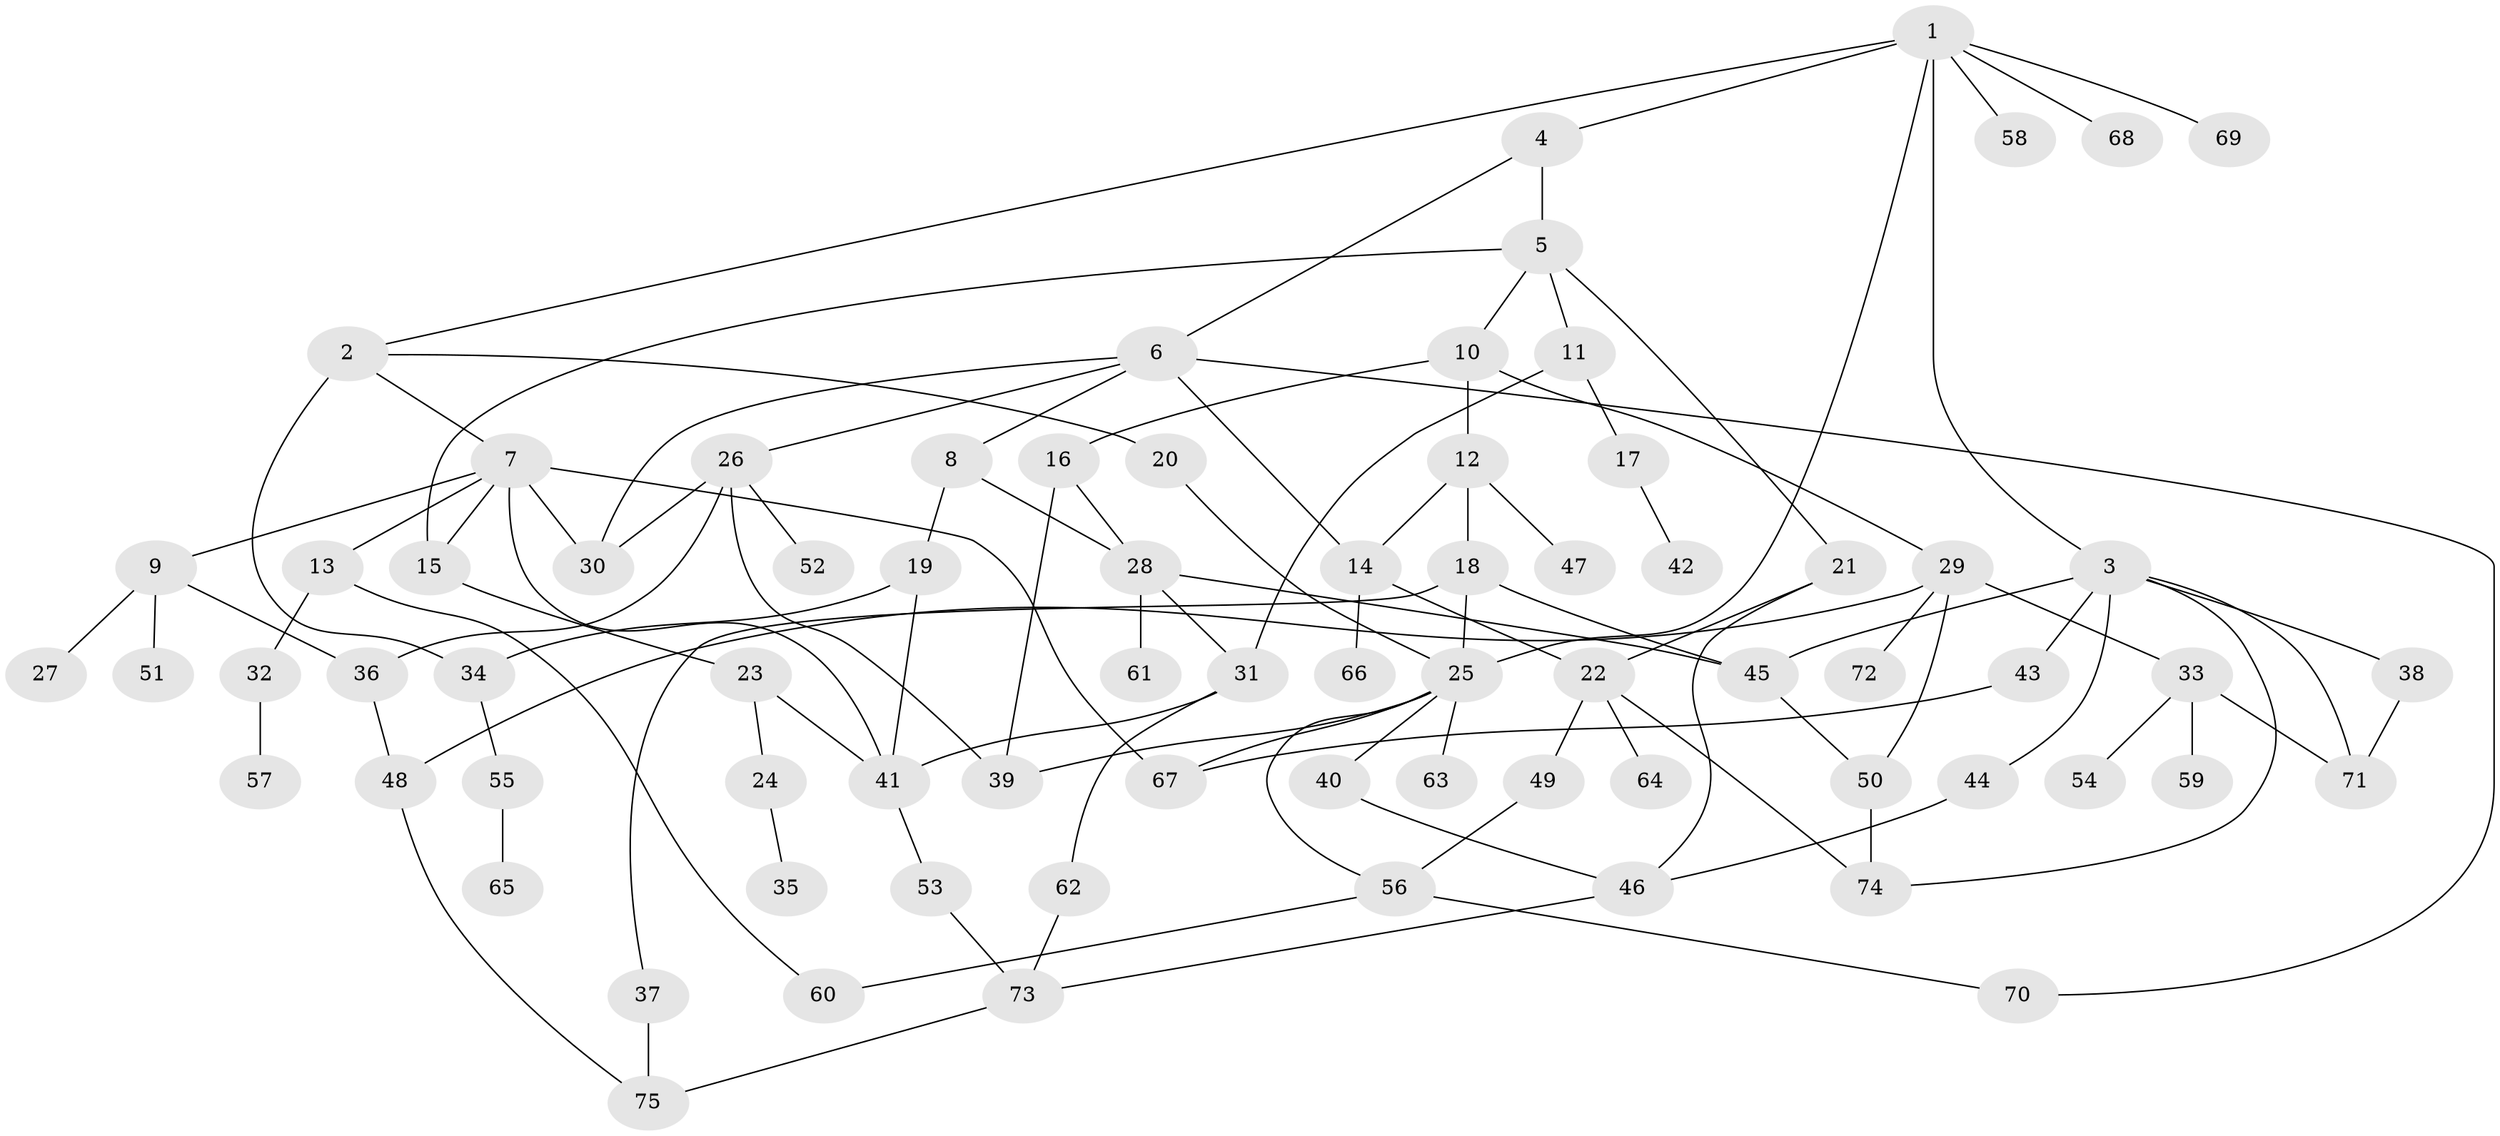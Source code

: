 // Generated by graph-tools (version 1.1) at 2025/49/03/09/25 03:49:17]
// undirected, 75 vertices, 109 edges
graph export_dot {
graph [start="1"]
  node [color=gray90,style=filled];
  1;
  2;
  3;
  4;
  5;
  6;
  7;
  8;
  9;
  10;
  11;
  12;
  13;
  14;
  15;
  16;
  17;
  18;
  19;
  20;
  21;
  22;
  23;
  24;
  25;
  26;
  27;
  28;
  29;
  30;
  31;
  32;
  33;
  34;
  35;
  36;
  37;
  38;
  39;
  40;
  41;
  42;
  43;
  44;
  45;
  46;
  47;
  48;
  49;
  50;
  51;
  52;
  53;
  54;
  55;
  56;
  57;
  58;
  59;
  60;
  61;
  62;
  63;
  64;
  65;
  66;
  67;
  68;
  69;
  70;
  71;
  72;
  73;
  74;
  75;
  1 -- 2;
  1 -- 3;
  1 -- 4;
  1 -- 58;
  1 -- 68;
  1 -- 69;
  1 -- 25;
  2 -- 7;
  2 -- 20;
  2 -- 34;
  3 -- 38;
  3 -- 43;
  3 -- 44;
  3 -- 74;
  3 -- 71;
  3 -- 45;
  4 -- 5;
  4 -- 6;
  5 -- 10;
  5 -- 11;
  5 -- 15;
  5 -- 21;
  6 -- 8;
  6 -- 26;
  6 -- 70;
  6 -- 14;
  6 -- 30;
  7 -- 9;
  7 -- 13;
  7 -- 30;
  7 -- 41;
  7 -- 67;
  7 -- 15;
  8 -- 19;
  8 -- 28;
  9 -- 27;
  9 -- 36;
  9 -- 51;
  10 -- 12;
  10 -- 16;
  10 -- 29;
  11 -- 17;
  11 -- 31;
  12 -- 14;
  12 -- 18;
  12 -- 47;
  13 -- 32;
  13 -- 60;
  14 -- 66;
  14 -- 22;
  15 -- 23;
  16 -- 28;
  16 -- 39;
  17 -- 42;
  18 -- 37;
  18 -- 45;
  18 -- 25;
  19 -- 34;
  19 -- 41;
  20 -- 25;
  21 -- 22;
  21 -- 46;
  22 -- 49;
  22 -- 64;
  22 -- 74;
  23 -- 24;
  23 -- 41;
  24 -- 35;
  25 -- 39;
  25 -- 40;
  25 -- 56;
  25 -- 63;
  25 -- 67;
  26 -- 52;
  26 -- 39;
  26 -- 36;
  26 -- 30;
  28 -- 61;
  28 -- 45;
  28 -- 31;
  29 -- 33;
  29 -- 48;
  29 -- 72;
  29 -- 50;
  31 -- 62;
  31 -- 41;
  32 -- 57;
  33 -- 54;
  33 -- 59;
  33 -- 71;
  34 -- 55;
  36 -- 48;
  37 -- 75;
  38 -- 71;
  40 -- 46;
  41 -- 53;
  43 -- 67;
  44 -- 46;
  45 -- 50;
  46 -- 73;
  48 -- 75;
  49 -- 56;
  50 -- 74;
  53 -- 73;
  55 -- 65;
  56 -- 60;
  56 -- 70;
  62 -- 73;
  73 -- 75;
}
